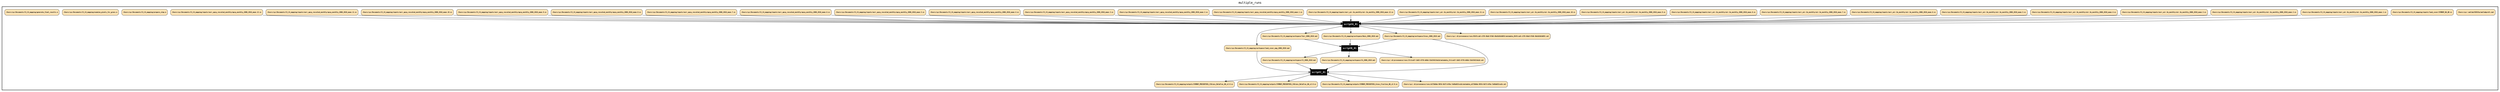 
digraph rm_data_view {
rankdir=TB
fontname=Courier; fontsize=18; labelloc=t
label="multiple_runs"
subgraph cluster_workflow { label=""; color=black; penwidth=2
subgraph cluster_workflow_inner { label=""; color=white
node[shape=box style=filled fillcolor="black" peripheries=1 fontname="Courier-Bold" fontcolor=white]
scriptA_01
scriptB_01
scriptC_01
node[shape=box style="rounded,filled" fillcolor="#FFE4B5" peripheries=1 fontname="Courier-Bold" fontsize=9 fontcolor=black]
"/Users/syc/.matlab/R2015a/matlabprefs.mat"
"/Users/syc/Documents/C3_C4_mapping/inputs/land_cover/SYNMAP_NA_QD.nc"
"/Users/syc/Documents/C3_C4_mapping/workspace/land_cover_map_2000_2010.mat"
"/Users/syc/Documents/C3_C4_mapping/inputs/narr_air.2m_monthly/air.2m_monthly_2000_2010_mean.1.nc"
"/Users/syc/Documents/C3_C4_mapping/inputs/narr_air.2m_monthly/air.2m_monthly_2000_2010_mean.2.nc"
"/Users/syc/Documents/C3_C4_mapping/inputs/narr_air.2m_monthly/air.2m_monthly_2000_2010_mean.3.nc"
"/Users/syc/Documents/C3_C4_mapping/inputs/narr_air.2m_monthly/air.2m_monthly_2000_2010_mean.4.nc"
"/Users/syc/Documents/C3_C4_mapping/inputs/narr_air.2m_monthly/air.2m_monthly_2000_2010_mean.5.nc"
"/Users/syc/Documents/C3_C4_mapping/inputs/narr_air.2m_monthly/air.2m_monthly_2000_2010_mean.6.nc"
"/Users/syc/Documents/C3_C4_mapping/inputs/narr_air.2m_monthly/air.2m_monthly_2000_2010_mean.7.nc"
"/Users/syc/Documents/C3_C4_mapping/inputs/narr_air.2m_monthly/air.2m_monthly_2000_2010_mean.8.nc"
"/Users/syc/Documents/C3_C4_mapping/inputs/narr_air.2m_monthly/air.2m_monthly_2000_2010_mean.9.nc"
"/Users/syc/Documents/C3_C4_mapping/inputs/narr_air.2m_monthly/air.2m_monthly_2000_2010_mean.10.nc"
"/Users/syc/Documents/C3_C4_mapping/inputs/narr_air.2m_monthly/air.2m_monthly_2000_2010_mean.11.nc"
"/Users/syc/Documents/C3_C4_mapping/inputs/narr_air.2m_monthly/air.2m_monthly_2000_2010_mean.12.nc"
"/Users/syc/Documents/C3_C4_mapping/workspace/Tair_2000_2010.mat"
"/Users/syc/Documents/C3_C4_mapping/inputs/narr_apcp_rescaled_monthly/apcp_monthly_2000_2010_mean.1.nc"
"/Users/syc/Documents/C3_C4_mapping/inputs/narr_apcp_rescaled_monthly/apcp_monthly_2000_2010_mean.2.nc"
"/Users/syc/Documents/C3_C4_mapping/inputs/narr_apcp_rescaled_monthly/apcp_monthly_2000_2010_mean.3.nc"
"/Users/syc/Documents/C3_C4_mapping/inputs/narr_apcp_rescaled_monthly/apcp_monthly_2000_2010_mean.4.nc"
"/Users/syc/Documents/C3_C4_mapping/inputs/narr_apcp_rescaled_monthly/apcp_monthly_2000_2010_mean.5.nc"
"/Users/syc/Documents/C3_C4_mapping/inputs/narr_apcp_rescaled_monthly/apcp_monthly_2000_2010_mean.6.nc"
"/Users/syc/Documents/C3_C4_mapping/inputs/narr_apcp_rescaled_monthly/apcp_monthly_2000_2010_mean.7.nc"
"/Users/syc/Documents/C3_C4_mapping/inputs/narr_apcp_rescaled_monthly/apcp_monthly_2000_2010_mean.8.nc"
"/Users/syc/Documents/C3_C4_mapping/inputs/narr_apcp_rescaled_monthly/apcp_monthly_2000_2010_mean.9.nc"
"/Users/syc/Documents/C3_C4_mapping/inputs/narr_apcp_rescaled_monthly/apcp_monthly_2000_2010_mean.10.nc"
"/Users/syc/Documents/C3_C4_mapping/inputs/narr_apcp_rescaled_monthly/apcp_monthly_2000_2010_mean.11.nc"
"/Users/syc/Documents/C3_C4_mapping/inputs/narr_apcp_rescaled_monthly/apcp_monthly_2000_2010_mean.12.nc"
"/Users/syc/Documents/C3_C4_mapping/workspace/Rain_2000_2010.mat"
"/Users/syc/Documents/C3_C4_mapping/workspace/Grass_2000_2010.mat"
"/Users/syc/Documents/C3_C4_mapping/prepare_step.m"
"/Users/syc/.d1/provenance/runs/054fcca8-c370-46e8-97d6-46e5b3b3d855/metadata_054fcca8-c370-46e8-97d6-46e5b3b3d855.xml"
"/Users/syc/Documents/C3_C4_mapping/workspace/Tair_2000_2010.mat"
"/Users/syc/Documents/C3_C4_mapping/workspace/Rain_2000_2010.mat"
"/Users/syc/Documents/C3_C4_mapping/workspace/Grass_2000_2010.mat"
"/Users/syc/Documents/C3_C4_mapping/workspace/C3_2000_2010.mat"
"/Users/syc/Documents/C3_C4_mapping/workspace/C4_2000_2010.mat"
"/Users/syc/Documents/C3_C4_mapping/examine_pixels_for_grass.m"
"/Users/syc/.d1/provenance/runs/1fc1ca57-1b63-47f6-b66d-31b334214e2d/metadata_1fc1ca57-1b63-47f6-b66d-31b334214e2d.xml"
"/Users/syc/.matlab/R2015a/matlabprefs.mat"
"/Users/syc/Documents/C3_C4_mapping/workspace/Grass_2000_2010.mat"
"/Users/syc/Documents/C3_C4_mapping/workspace/land_cover_map_2000_2010.mat"
"/Users/syc/Documents/C3_C4_mapping/workspace/C3_2000_2010.mat"
"/Users/syc/Documents/C3_C4_mapping/workspace/C4_2000_2010.mat"
"/Users/syc/Documents/C3_C4_mapping/outputs/SYNMAP_PRESENTVEG_C3Grass_RelaFrac_NA_v2.0.nc"
"/Users/syc/Documents/C3_C4_mapping/outputs/SYNMAP_PRESENTVEG_C4Grass_RelaFrac_NA_v2.0.nc"
"/Users/syc/Documents/C3_C4_mapping/outputs/SYNMAP_PRESENTVEG_Grass_Fraction_NA_v2.0.nc"
"/Users/syc/Documents/C3_C4_mapping/generate_final_results.m"
"/Users/syc/.d1/provenance/runs/e573b0de-90fd-4b73-bf6e-7e68a022ca1b/metadata_e573b0de-90fd-4b73-bf6e-7e68a022ca1b.xml"
"/Users/syc/.matlab/R2015a/matlabprefs.mat"
"/Users/syc/.matlab/R2015a/matlabprefs.mat"
"/Users/syc/.matlab/R2015a/matlabprefs.mat"
"/Users/syc/.matlab/R2015a/matlabprefs.mat"
"/Users/syc/.matlab/R2015a/matlabprefs.mat"
"/Users/syc/.matlab/R2015a/matlabprefs.mat"
"/Users/syc/.matlab/R2015a/matlabprefs.mat"
"/Users/syc/.matlab/R2015a/matlabprefs.mat"
"/Users/syc/.matlab/R2015a/matlabprefs.mat"
"/Users/syc/.matlab/R2015a/matlabprefs.mat"
"/Users/syc/.matlab/R2015a/matlabprefs.mat"
"/Users/syc/Documents/C3_C4_mapping/inputs/land_cover/SYNMAP_NA_QD.nc"
"/Users/syc/Documents/C3_C4_mapping/inputs/narr_air.2m_monthly/air.2m_monthly_2000_2010_mean.1.nc"
"/Users/syc/Documents/C3_C4_mapping/inputs/narr_air.2m_monthly/air.2m_monthly_2000_2010_mean.2.nc"
"/Users/syc/Documents/C3_C4_mapping/inputs/narr_air.2m_monthly/air.2m_monthly_2000_2010_mean.3.nc"
"/Users/syc/Documents/C3_C4_mapping/inputs/narr_air.2m_monthly/air.2m_monthly_2000_2010_mean.4.nc"
"/Users/syc/Documents/C3_C4_mapping/inputs/narr_air.2m_monthly/air.2m_monthly_2000_2010_mean.5.nc"
"/Users/syc/Documents/C3_C4_mapping/inputs/narr_air.2m_monthly/air.2m_monthly_2000_2010_mean.6.nc"
"/Users/syc/Documents/C3_C4_mapping/inputs/narr_air.2m_monthly/air.2m_monthly_2000_2010_mean.7.nc"
"/Users/syc/Documents/C3_C4_mapping/inputs/narr_air.2m_monthly/air.2m_monthly_2000_2010_mean.8.nc"
"/Users/syc/Documents/C3_C4_mapping/inputs/narr_air.2m_monthly/air.2m_monthly_2000_2010_mean.9.nc"
"/Users/syc/Documents/C3_C4_mapping/inputs/narr_air.2m_monthly/air.2m_monthly_2000_2010_mean.10.nc"
"/Users/syc/Documents/C3_C4_mapping/inputs/narr_air.2m_monthly/air.2m_monthly_2000_2010_mean.11.nc"
"/Users/syc/Documents/C3_C4_mapping/inputs/narr_air.2m_monthly/air.2m_monthly_2000_2010_mean.12.nc"
"/Users/syc/Documents/C3_C4_mapping/inputs/narr_apcp_rescaled_monthly/apcp_monthly_2000_2010_mean.1.nc"
"/Users/syc/Documents/C3_C4_mapping/inputs/narr_apcp_rescaled_monthly/apcp_monthly_2000_2010_mean.2.nc"
"/Users/syc/Documents/C3_C4_mapping/inputs/narr_apcp_rescaled_monthly/apcp_monthly_2000_2010_mean.3.nc"
"/Users/syc/Documents/C3_C4_mapping/inputs/narr_apcp_rescaled_monthly/apcp_monthly_2000_2010_mean.4.nc"
"/Users/syc/Documents/C3_C4_mapping/inputs/narr_apcp_rescaled_monthly/apcp_monthly_2000_2010_mean.5.nc"
"/Users/syc/Documents/C3_C4_mapping/inputs/narr_apcp_rescaled_monthly/apcp_monthly_2000_2010_mean.6.nc"
"/Users/syc/Documents/C3_C4_mapping/inputs/narr_apcp_rescaled_monthly/apcp_monthly_2000_2010_mean.7.nc"
"/Users/syc/Documents/C3_C4_mapping/inputs/narr_apcp_rescaled_monthly/apcp_monthly_2000_2010_mean.8.nc"
"/Users/syc/Documents/C3_C4_mapping/inputs/narr_apcp_rescaled_monthly/apcp_monthly_2000_2010_mean.9.nc"
"/Users/syc/Documents/C3_C4_mapping/inputs/narr_apcp_rescaled_monthly/apcp_monthly_2000_2010_mean.10.nc"
"/Users/syc/Documents/C3_C4_mapping/inputs/narr_apcp_rescaled_monthly/apcp_monthly_2000_2010_mean.11.nc"
"/Users/syc/Documents/C3_C4_mapping/inputs/narr_apcp_rescaled_monthly/apcp_monthly_2000_2010_mean.12.nc"
"/Users/syc/Documents/C3_C4_mapping/inputs/land_cover/SYNMAP_NA_QD.nc"
"/Users/syc/Documents/C3_C4_mapping/inputs/narr_air.2m_monthly/air.2m_monthly_2000_2010_mean.1.nc"
"/Users/syc/Documents/C3_C4_mapping/inputs/narr_air.2m_monthly/air.2m_monthly_2000_2010_mean.2.nc"
"/Users/syc/Documents/C3_C4_mapping/inputs/narr_air.2m_monthly/air.2m_monthly_2000_2010_mean.3.nc"
"/Users/syc/Documents/C3_C4_mapping/inputs/narr_air.2m_monthly/air.2m_monthly_2000_2010_mean.4.nc"
"/Users/syc/Documents/C3_C4_mapping/inputs/narr_air.2m_monthly/air.2m_monthly_2000_2010_mean.5.nc"
"/Users/syc/Documents/C3_C4_mapping/inputs/narr_air.2m_monthly/air.2m_monthly_2000_2010_mean.6.nc"
"/Users/syc/Documents/C3_C4_mapping/inputs/narr_air.2m_monthly/air.2m_monthly_2000_2010_mean.7.nc"
"/Users/syc/Documents/C3_C4_mapping/inputs/narr_air.2m_monthly/air.2m_monthly_2000_2010_mean.8.nc"
"/Users/syc/Documents/C3_C4_mapping/inputs/narr_air.2m_monthly/air.2m_monthly_2000_2010_mean.9.nc"
"/Users/syc/Documents/C3_C4_mapping/inputs/narr_air.2m_monthly/air.2m_monthly_2000_2010_mean.10.nc"
"/Users/syc/Documents/C3_C4_mapping/inputs/narr_air.2m_monthly/air.2m_monthly_2000_2010_mean.11.nc"
"/Users/syc/Documents/C3_C4_mapping/inputs/narr_air.2m_monthly/air.2m_monthly_2000_2010_mean.12.nc"
"/Users/syc/Documents/C3_C4_mapping/inputs/narr_apcp_rescaled_monthly/apcp_monthly_2000_2010_mean.1.nc"
"/Users/syc/Documents/C3_C4_mapping/inputs/narr_apcp_rescaled_monthly/apcp_monthly_2000_2010_mean.2.nc"
"/Users/syc/Documents/C3_C4_mapping/inputs/narr_apcp_rescaled_monthly/apcp_monthly_2000_2010_mean.3.nc"
"/Users/syc/Documents/C3_C4_mapping/inputs/narr_apcp_rescaled_monthly/apcp_monthly_2000_2010_mean.4.nc"
"/Users/syc/Documents/C3_C4_mapping/inputs/narr_apcp_rescaled_monthly/apcp_monthly_2000_2010_mean.5.nc"
"/Users/syc/Documents/C3_C4_mapping/inputs/narr_apcp_rescaled_monthly/apcp_monthly_2000_2010_mean.6.nc"
"/Users/syc/Documents/C3_C4_mapping/inputs/narr_apcp_rescaled_monthly/apcp_monthly_2000_2010_mean.7.nc"
"/Users/syc/Documents/C3_C4_mapping/inputs/narr_apcp_rescaled_monthly/apcp_monthly_2000_2010_mean.8.nc"
"/Users/syc/Documents/C3_C4_mapping/inputs/narr_apcp_rescaled_monthly/apcp_monthly_2000_2010_mean.9.nc"
"/Users/syc/Documents/C3_C4_mapping/inputs/narr_apcp_rescaled_monthly/apcp_monthly_2000_2010_mean.10.nc"
"/Users/syc/Documents/C3_C4_mapping/inputs/narr_apcp_rescaled_monthly/apcp_monthly_2000_2010_mean.11.nc"
"/Users/syc/Documents/C3_C4_mapping/inputs/narr_apcp_rescaled_monthly/apcp_monthly_2000_2010_mean.12.nc"
"/Users/syc/Documents/C3_C4_mapping/inputs/land_cover/SYNMAP_NA_QD.nc"
"/Users/syc/Documents/C3_C4_mapping/inputs/narr_air.2m_monthly/air.2m_monthly_2000_2010_mean.1.nc"
"/Users/syc/Documents/C3_C4_mapping/inputs/narr_air.2m_monthly/air.2m_monthly_2000_2010_mean.2.nc"
"/Users/syc/Documents/C3_C4_mapping/inputs/narr_air.2m_monthly/air.2m_monthly_2000_2010_mean.3.nc"
"/Users/syc/Documents/C3_C4_mapping/inputs/narr_air.2m_monthly/air.2m_monthly_2000_2010_mean.4.nc"
"/Users/syc/Documents/C3_C4_mapping/inputs/narr_air.2m_monthly/air.2m_monthly_2000_2010_mean.5.nc"
"/Users/syc/Documents/C3_C4_mapping/inputs/narr_air.2m_monthly/air.2m_monthly_2000_2010_mean.6.nc"
"/Users/syc/Documents/C3_C4_mapping/inputs/narr_air.2m_monthly/air.2m_monthly_2000_2010_mean.7.nc"
"/Users/syc/Documents/C3_C4_mapping/inputs/narr_air.2m_monthly/air.2m_monthly_2000_2010_mean.8.nc"
"/Users/syc/Documents/C3_C4_mapping/inputs/narr_air.2m_monthly/air.2m_monthly_2000_2010_mean.9.nc"
"/Users/syc/Documents/C3_C4_mapping/inputs/narr_air.2m_monthly/air.2m_monthly_2000_2010_mean.10.nc"
"/Users/syc/Documents/C3_C4_mapping/inputs/narr_air.2m_monthly/air.2m_monthly_2000_2010_mean.11.nc"
"/Users/syc/Documents/C3_C4_mapping/inputs/narr_air.2m_monthly/air.2m_monthly_2000_2010_mean.12.nc"
"/Users/syc/Documents/C3_C4_mapping/inputs/narr_apcp_rescaled_monthly/apcp_monthly_2000_2010_mean.1.nc"
"/Users/syc/Documents/C3_C4_mapping/inputs/narr_apcp_rescaled_monthly/apcp_monthly_2000_2010_mean.2.nc"
"/Users/syc/Documents/C3_C4_mapping/inputs/narr_apcp_rescaled_monthly/apcp_monthly_2000_2010_mean.3.nc"
"/Users/syc/Documents/C3_C4_mapping/inputs/narr_apcp_rescaled_monthly/apcp_monthly_2000_2010_mean.4.nc"
"/Users/syc/Documents/C3_C4_mapping/inputs/narr_apcp_rescaled_monthly/apcp_monthly_2000_2010_mean.5.nc"
"/Users/syc/Documents/C3_C4_mapping/inputs/narr_apcp_rescaled_monthly/apcp_monthly_2000_2010_mean.6.nc"
"/Users/syc/Documents/C3_C4_mapping/inputs/narr_apcp_rescaled_monthly/apcp_monthly_2000_2010_mean.7.nc"
"/Users/syc/Documents/C3_C4_mapping/inputs/narr_apcp_rescaled_monthly/apcp_monthly_2000_2010_mean.8.nc"
"/Users/syc/Documents/C3_C4_mapping/inputs/narr_apcp_rescaled_monthly/apcp_monthly_2000_2010_mean.9.nc"
"/Users/syc/Documents/C3_C4_mapping/inputs/narr_apcp_rescaled_monthly/apcp_monthly_2000_2010_mean.10.nc"
"/Users/syc/Documents/C3_C4_mapping/inputs/narr_apcp_rescaled_monthly/apcp_monthly_2000_2010_mean.11.nc"
"/Users/syc/Documents/C3_C4_mapping/inputs/narr_apcp_rescaled_monthly/apcp_monthly_2000_2010_mean.12.nc"
"/Users/syc/Documents/C3_C4_mapping/inputs/land_cover/SYNMAP_NA_QD.nc"
"/Users/syc/Documents/C3_C4_mapping/inputs/narr_air.2m_monthly/air.2m_monthly_2000_2010_mean.1.nc"
"/Users/syc/Documents/C3_C4_mapping/inputs/narr_air.2m_monthly/air.2m_monthly_2000_2010_mean.2.nc"
"/Users/syc/Documents/C3_C4_mapping/inputs/narr_air.2m_monthly/air.2m_monthly_2000_2010_mean.3.nc"
"/Users/syc/Documents/C3_C4_mapping/inputs/narr_air.2m_monthly/air.2m_monthly_2000_2010_mean.4.nc"
"/Users/syc/Documents/C3_C4_mapping/inputs/narr_air.2m_monthly/air.2m_monthly_2000_2010_mean.5.nc"
"/Users/syc/Documents/C3_C4_mapping/inputs/narr_air.2m_monthly/air.2m_monthly_2000_2010_mean.6.nc"
"/Users/syc/Documents/C3_C4_mapping/inputs/narr_air.2m_monthly/air.2m_monthly_2000_2010_mean.7.nc"
"/Users/syc/Documents/C3_C4_mapping/inputs/narr_air.2m_monthly/air.2m_monthly_2000_2010_mean.8.nc"
"/Users/syc/Documents/C3_C4_mapping/inputs/narr_air.2m_monthly/air.2m_monthly_2000_2010_mean.9.nc"
"/Users/syc/Documents/C3_C4_mapping/inputs/narr_air.2m_monthly/air.2m_monthly_2000_2010_mean.10.nc"
"/Users/syc/Documents/C3_C4_mapping/inputs/narr_air.2m_monthly/air.2m_monthly_2000_2010_mean.11.nc"
"/Users/syc/Documents/C3_C4_mapping/inputs/narr_air.2m_monthly/air.2m_monthly_2000_2010_mean.12.nc"
"/Users/syc/Documents/C3_C4_mapping/inputs/narr_apcp_rescaled_monthly/apcp_monthly_2000_2010_mean.1.nc"
"/Users/syc/Documents/C3_C4_mapping/inputs/narr_apcp_rescaled_monthly/apcp_monthly_2000_2010_mean.2.nc"
"/Users/syc/Documents/C3_C4_mapping/inputs/narr_apcp_rescaled_monthly/apcp_monthly_2000_2010_mean.3.nc"
"/Users/syc/Documents/C3_C4_mapping/inputs/narr_apcp_rescaled_monthly/apcp_monthly_2000_2010_mean.4.nc"
"/Users/syc/Documents/C3_C4_mapping/inputs/narr_apcp_rescaled_monthly/apcp_monthly_2000_2010_mean.5.nc"
"/Users/syc/Documents/C3_C4_mapping/inputs/narr_apcp_rescaled_monthly/apcp_monthly_2000_2010_mean.6.nc"
"/Users/syc/Documents/C3_C4_mapping/inputs/narr_apcp_rescaled_monthly/apcp_monthly_2000_2010_mean.7.nc"
"/Users/syc/Documents/C3_C4_mapping/inputs/narr_apcp_rescaled_monthly/apcp_monthly_2000_2010_mean.8.nc"
"/Users/syc/Documents/C3_C4_mapping/inputs/narr_apcp_rescaled_monthly/apcp_monthly_2000_2010_mean.9.nc"
"/Users/syc/Documents/C3_C4_mapping/inputs/narr_apcp_rescaled_monthly/apcp_monthly_2000_2010_mean.10.nc"
"/Users/syc/Documents/C3_C4_mapping/inputs/narr_apcp_rescaled_monthly/apcp_monthly_2000_2010_mean.11.nc"
"/Users/syc/Documents/C3_C4_mapping/inputs/narr_apcp_rescaled_monthly/apcp_monthly_2000_2010_mean.12.nc"
"/Users/syc/Documents/C3_C4_mapping/outputs/SYNMAP_PRESENTVEG_C3Grass_RelaFrac_NA_v2.0.nc"
"/Users/syc/.matlab/R2015a/matlabprefs.mat"
"/Users/syc/.matlab/R2015a/matlabprefs.mat"
"/Users/syc/.matlab/R2015a/matlabprefs.mat"
"/Users/syc/.matlab/R2015a/matlabprefs.mat"
"/Users/syc/.matlab/R2015a/matlabprefs.mat"
"/Users/syc/.matlab/R2015a/matlabprefs.mat"
"/Users/syc/.matlab/R2015a/matlabprefs.mat"
"/Users/syc/.matlab/R2015a/matlabprefs.mat"
"/Users/syc/.matlab/R2015a/matlabprefs.mat"
"/Users/syc/.matlab/R2015a/matlabprefs.mat"
"/Users/syc/.matlab/R2015a/matlabprefs.mat"
"/Users/syc/.matlab/R2015a/matlabprefs.mat"
"/Users/syc/.matlab/R2015a/matlabprefs.mat"
"/Users/syc/.matlab/R2015a/matlabprefs.mat"
"/Users/syc/.matlab/R2015a/matlabprefs.mat"
"/Users/syc/.matlab/R2015a/matlabprefs.mat"
"/Users/syc/.matlab/R2015a/matlabprefs.mat"
"/Users/syc/.matlab/R2015a/matlabprefs.mat"
"/Users/syc/.matlab/R2015a/matlabprefs.mat"
"/Users/syc/.matlab/R2015a/matlabprefs.mat"
"/Users/syc/.matlab/R2015a/matlabprefs.mat"
"/Users/syc/.matlab/R2015a/matlabprefs.mat"
"/Users/syc/.matlab/R2015a/matlabprefs.mat"
}}
"/Users/syc/Documents/C3_C4_mapping/inputs/land_cover/SYNMAP_NA_QD.nc" -> scriptA_01
"/Users/syc/Documents/C3_C4_mapping/inputs/narr_air.2m_monthly/air.2m_monthly_2000_2010_mean.1.nc" -> scriptA_01
"/Users/syc/Documents/C3_C4_mapping/inputs/narr_air.2m_monthly/air.2m_monthly_2000_2010_mean.2.nc" -> scriptA_01
"/Users/syc/Documents/C3_C4_mapping/inputs/narr_air.2m_monthly/air.2m_monthly_2000_2010_mean.3.nc" -> scriptA_01
"/Users/syc/Documents/C3_C4_mapping/inputs/narr_air.2m_monthly/air.2m_monthly_2000_2010_mean.4.nc" -> scriptA_01
"/Users/syc/Documents/C3_C4_mapping/inputs/narr_air.2m_monthly/air.2m_monthly_2000_2010_mean.5.nc" -> scriptA_01
"/Users/syc/Documents/C3_C4_mapping/inputs/narr_air.2m_monthly/air.2m_monthly_2000_2010_mean.6.nc" -> scriptA_01
"/Users/syc/Documents/C3_C4_mapping/inputs/narr_air.2m_monthly/air.2m_monthly_2000_2010_mean.7.nc" -> scriptA_01
"/Users/syc/Documents/C3_C4_mapping/inputs/narr_air.2m_monthly/air.2m_monthly_2000_2010_mean.8.nc" -> scriptA_01
"/Users/syc/Documents/C3_C4_mapping/inputs/narr_air.2m_monthly/air.2m_monthly_2000_2010_mean.9.nc" -> scriptA_01
"/Users/syc/Documents/C3_C4_mapping/inputs/narr_air.2m_monthly/air.2m_monthly_2000_2010_mean.10.nc" -> scriptA_01
"/Users/syc/Documents/C3_C4_mapping/inputs/narr_air.2m_monthly/air.2m_monthly_2000_2010_mean.11.nc" -> scriptA_01
"/Users/syc/Documents/C3_C4_mapping/inputs/narr_air.2m_monthly/air.2m_monthly_2000_2010_mean.12.nc" -> scriptA_01
"/Users/syc/Documents/C3_C4_mapping/inputs/narr_apcp_rescaled_monthly/apcp_monthly_2000_2010_mean.1.nc" -> scriptA_01
"/Users/syc/Documents/C3_C4_mapping/inputs/narr_apcp_rescaled_monthly/apcp_monthly_2000_2010_mean.2.nc" -> scriptA_01
"/Users/syc/Documents/C3_C4_mapping/inputs/narr_apcp_rescaled_monthly/apcp_monthly_2000_2010_mean.3.nc" -> scriptA_01
"/Users/syc/Documents/C3_C4_mapping/inputs/narr_apcp_rescaled_monthly/apcp_monthly_2000_2010_mean.4.nc" -> scriptA_01
"/Users/syc/Documents/C3_C4_mapping/inputs/narr_apcp_rescaled_monthly/apcp_monthly_2000_2010_mean.5.nc" -> scriptA_01
"/Users/syc/Documents/C3_C4_mapping/inputs/narr_apcp_rescaled_monthly/apcp_monthly_2000_2010_mean.6.nc" -> scriptA_01
"/Users/syc/Documents/C3_C4_mapping/inputs/narr_apcp_rescaled_monthly/apcp_monthly_2000_2010_mean.7.nc" -> scriptA_01
"/Users/syc/Documents/C3_C4_mapping/inputs/narr_apcp_rescaled_monthly/apcp_monthly_2000_2010_mean.8.nc" -> scriptA_01
"/Users/syc/Documents/C3_C4_mapping/inputs/narr_apcp_rescaled_monthly/apcp_monthly_2000_2010_mean.9.nc" -> scriptA_01
"/Users/syc/Documents/C3_C4_mapping/inputs/narr_apcp_rescaled_monthly/apcp_monthly_2000_2010_mean.10.nc" -> scriptA_01
"/Users/syc/Documents/C3_C4_mapping/inputs/narr_apcp_rescaled_monthly/apcp_monthly_2000_2010_mean.11.nc" -> scriptA_01
"/Users/syc/Documents/C3_C4_mapping/inputs/narr_apcp_rescaled_monthly/apcp_monthly_2000_2010_mean.12.nc" -> scriptA_01
"/Users/syc/Documents/C3_C4_mapping/workspace/Tair_2000_2010.mat" -> scriptB_01
"/Users/syc/Documents/C3_C4_mapping/workspace/Rain_2000_2010.mat" -> scriptB_01
"/Users/syc/Documents/C3_C4_mapping/workspace/Grass_2000_2010.mat" -> scriptB_01
"/Users/syc/Documents/C3_C4_mapping/workspace/Grass_2000_2010.mat" -> scriptC_01
"/Users/syc/Documents/C3_C4_mapping/workspace/land_cover_map_2000_2010.mat" -> scriptC_01
"/Users/syc/Documents/C3_C4_mapping/workspace/C3_2000_2010.mat" -> scriptC_01
"/Users/syc/Documents/C3_C4_mapping/workspace/C4_2000_2010.mat" -> scriptC_01
scriptA_01 -> "/Users/syc/Documents/C3_C4_mapping/workspace/land_cover_map_2000_2010.mat"
scriptA_01 -> "/Users/syc/Documents/C3_C4_mapping/workspace/Tair_2000_2010.mat"
scriptA_01 -> "/Users/syc/Documents/C3_C4_mapping/workspace/Rain_2000_2010.mat"
scriptA_01 -> "/Users/syc/Documents/C3_C4_mapping/workspace/Grass_2000_2010.mat"
scriptA_01 -> "/Users/syc/.d1/provenance/runs/054fcca8-c370-46e8-97d6-46e5b3b3d855/metadata_054fcca8-c370-46e8-97d6-46e5b3b3d855.xml"
scriptB_01 -> "/Users/syc/Documents/C3_C4_mapping/workspace/C3_2000_2010.mat"
scriptB_01 -> "/Users/syc/Documents/C3_C4_mapping/workspace/C4_2000_2010.mat"
scriptB_01 -> "/Users/syc/.d1/provenance/runs/1fc1ca57-1b63-47f6-b66d-31b334214e2d/metadata_1fc1ca57-1b63-47f6-b66d-31b334214e2d.xml"
scriptC_01 -> "/Users/syc/Documents/C3_C4_mapping/outputs/SYNMAP_PRESENTVEG_C3Grass_RelaFrac_NA_v2.0.nc"
scriptC_01 -> "/Users/syc/Documents/C3_C4_mapping/outputs/SYNMAP_PRESENTVEG_C4Grass_RelaFrac_NA_v2.0.nc"
scriptC_01 -> "/Users/syc/Documents/C3_C4_mapping/outputs/SYNMAP_PRESENTVEG_Grass_Fraction_NA_v2.0.nc"
scriptC_01 -> "/Users/syc/.d1/provenance/runs/e573b0de-90fd-4b73-bf6e-7e68a022ca1b/metadata_e573b0de-90fd-4b73-bf6e-7e68a022ca1b.xml"
}


